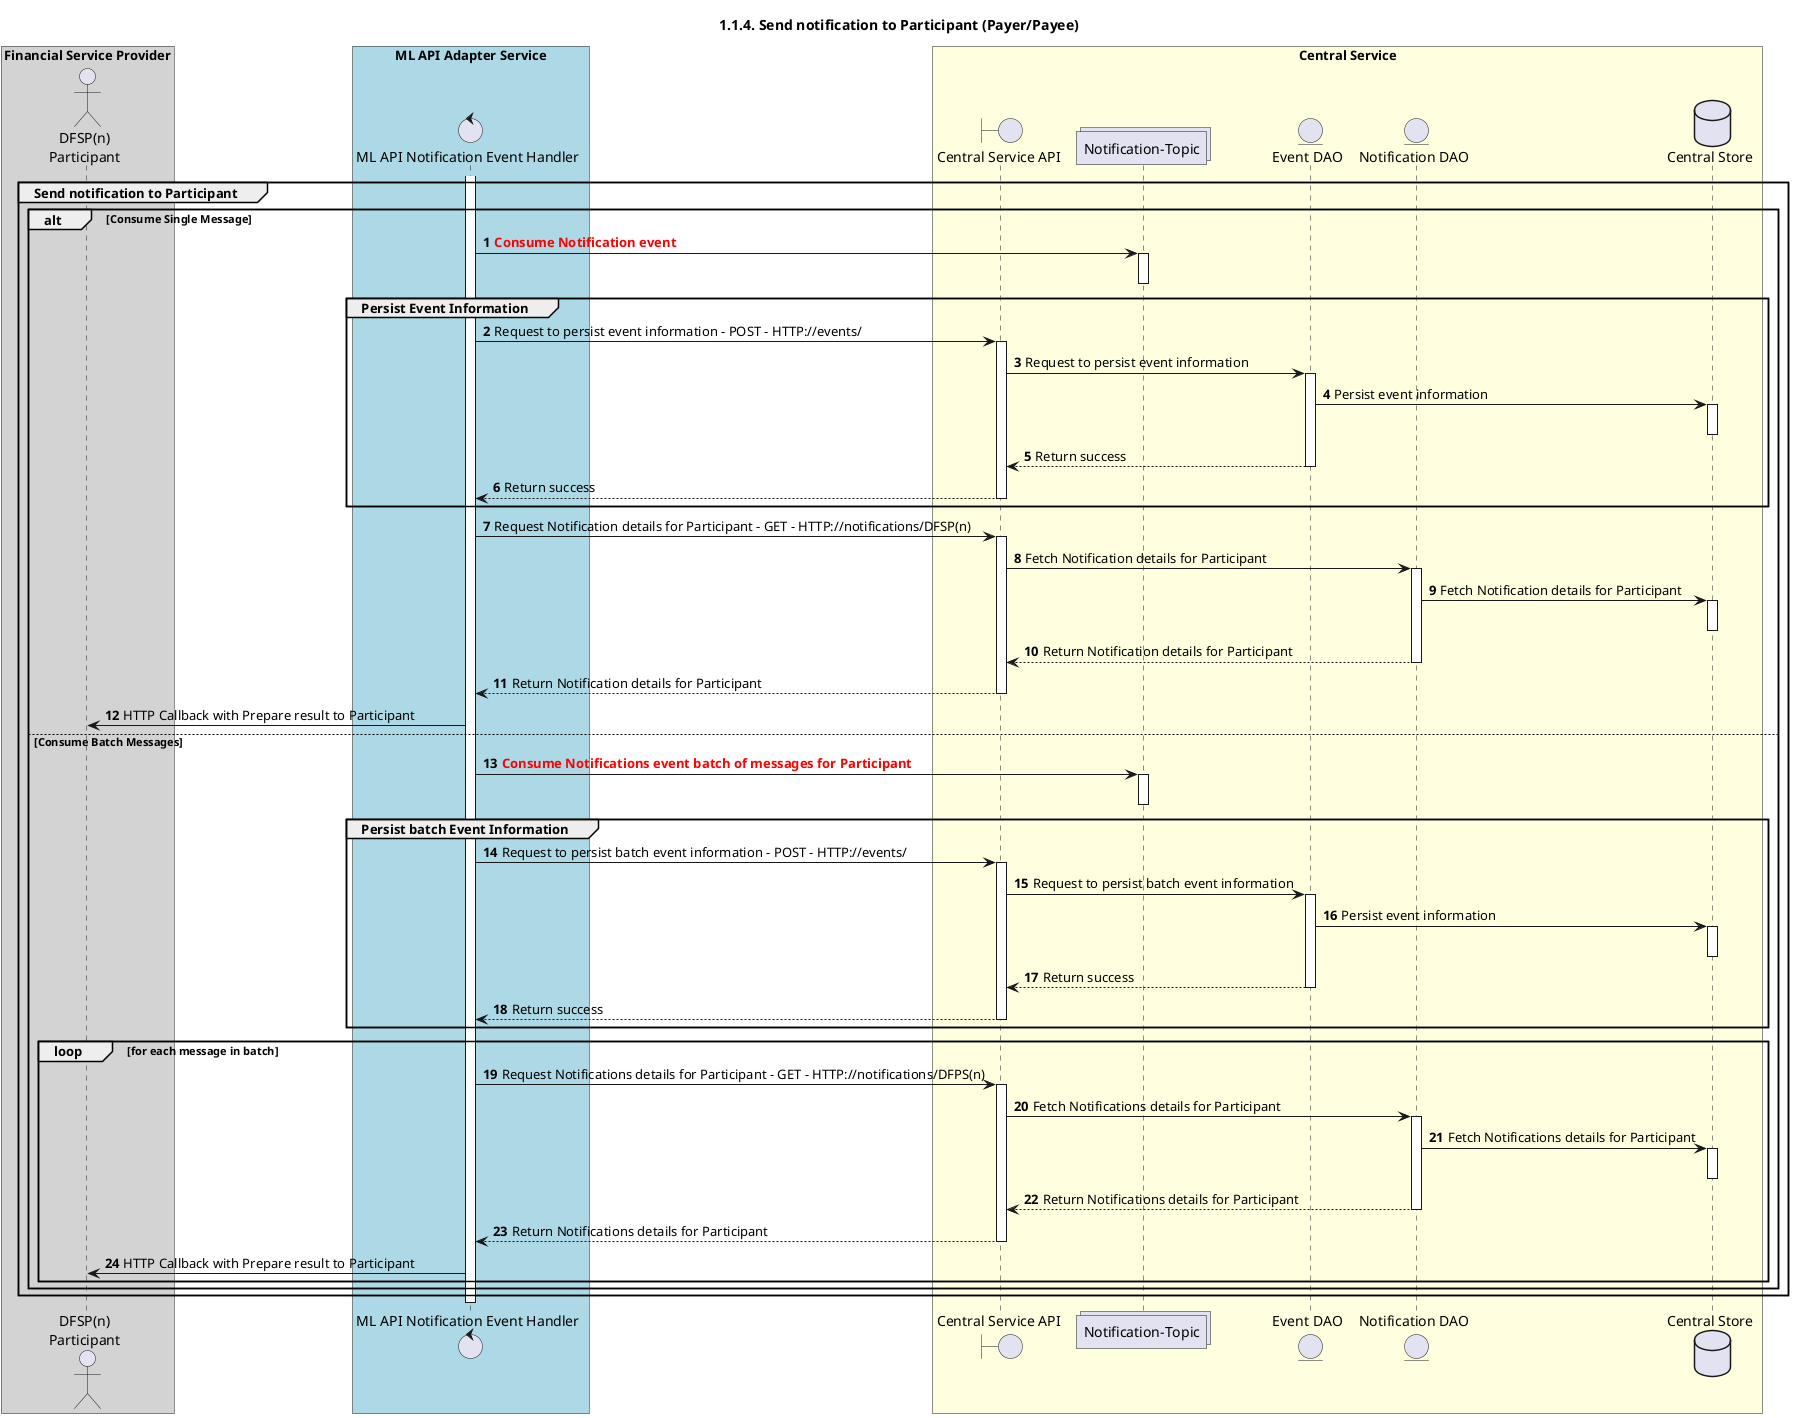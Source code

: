 @startuml
' declate title
title 1.1.4. Send notification to Participant (Payer/Payee)

autonumber

' Actor Keys:
'   boundary - APIs/Interfaces, etc
'   collections - Kafka Topics
'   control - Kafka Consumers
'   entity - Database Access Objects
'   database - Database Persistance Store

' declare actors
actor "DFSP(n)\nParticipant" as DFSP
control "ML API Notification Event Handler" as NOTIFY_HANDLER
boundary "Central Service API" as CSAPI
collections "Notification-Topic" as TOPIC_NOTIFICATIONS
entity "Event DAO" as EVENT_DAO
entity "Notification DAO" as NOTIFY_DAO
database "Central Store" as DB

box "Financial Service Provider" #lightGray
	participant DFSP
end box

box "ML API Adapter Service" #LightBlue
	participant NOTIFY_HANDLER
end box

box "Central Service" #LightYellow
    participant CSAPI
    participant TOPIC_NOTIFICATIONS
    participant EVENT_DAO
    participant NOTIFY_DAO
    participant DB
end box

' start flow
activate NOTIFY_HANDLER
group Send notification to Participant
    alt Consume Single Message
        TOPIC_NOTIFICATIONS <- NOTIFY_HANDLER: <color #FF0000>**Consume Notification event**</color>
        activate TOPIC_NOTIFICATIONS
        deactivate TOPIC_NOTIFICATIONS

        group Persist Event Information
            NOTIFY_HANDLER -> CSAPI: Request to persist event information - POST - HTTP://events/
            activate CSAPI
            CSAPI -> EVENT_DAO: Request to persist event information
            activate EVENT_DAO
            EVENT_DAO -> DB: Persist event information
            activate DB
            deactivate DB
            EVENT_DAO --> CSAPI: Return success
            deactivate EVENT_DAO
            CSAPI --> NOTIFY_HANDLER: Return success
            deactivate CSAPI
        end
        NOTIFY_HANDLER -> CSAPI: Request Notification details for Participant - GET - HTTP://notifications/DFSP(n)
        activate CSAPI
        CSAPI -> NOTIFY_DAO: Fetch Notification details for Participant
        activate NOTIFY_DAO
        NOTIFY_DAO -> DB: Fetch Notification details for Participant
        activate DB
        deactivate DB
        NOTIFY_DAO --> CSAPI: Return Notification details for Participant
        deactivate NOTIFY_DAO
        CSAPI --> NOTIFY_HANDLER: Return Notification details for Participant
        deactivate CSAPI
        NOTIFY_HANDLER -> DFSP: HTTP Callback with Prepare result to Participant

    else Consume Batch Messages
        TOPIC_NOTIFICATIONS <- NOTIFY_HANDLER: <color #FF0000>**Consume Notifications event batch of messages for Participant**</color>
        activate TOPIC_NOTIFICATIONS
        deactivate TOPIC_NOTIFICATIONS
        group Persist batch Event Information
            NOTIFY_HANDLER -> CSAPI: Request to persist batch event information - POST - HTTP://events/
            activate CSAPI
            CSAPI -> EVENT_DAO: Request to persist batch event information
            activate EVENT_DAO
            EVENT_DAO -> DB: Persist event information
            activate DB
            deactivate DB
            EVENT_DAO --> CSAPI: Return success
            deactivate EVENT_DAO
            CSAPI --> NOTIFY_HANDLER: Return success
            deactivate CSAPI
        end
        loop for each message in batch
            NOTIFY_HANDLER -> CSAPI: Request Notifications details for Participant - GET - HTTP://notifications/DFPS(n)
            activate CSAPI
            CSAPI -> NOTIFY_DAO: Fetch Notifications details for Participant
            activate NOTIFY_DAO
            NOTIFY_DAO -> DB: Fetch Notifications details for Participant
            activate DB
            deactivate DB
            NOTIFY_DAO --> CSAPI: Return Notifications details for Participant
            deactivate NOTIFY_DAO
            CSAPI --> NOTIFY_HANDLER: Return Notifications details for Participant
            deactivate CSAPI
            NOTIFY_HANDLER -> DFSP: HTTP Callback with Prepare result to Participant
        end
    end
end
deactivate NOTIFY_HANDLER
@enduml
